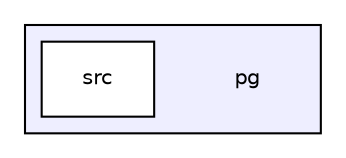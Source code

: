 digraph "pg" {
  compound=true
  node [ fontsize="10", fontname="Helvetica"];
  edge [ labelfontsize="10", labelfontname="Helvetica"];
  subgraph clusterdir_b6c1636d6cef2e03ba4b047d42adc8a7 {
    graph [ bgcolor="#eeeeff", pencolor="black", label="" URL="dir_b6c1636d6cef2e03ba4b047d42adc8a7.html"];
    dir_b6c1636d6cef2e03ba4b047d42adc8a7 [shape=plaintext label="pg"];
    dir_a6721995b6127bf7c0ab3882aeecdf54 [shape=box label="src" color="black" fillcolor="white" style="filled" URL="dir_a6721995b6127bf7c0ab3882aeecdf54.html"];
  }
}

